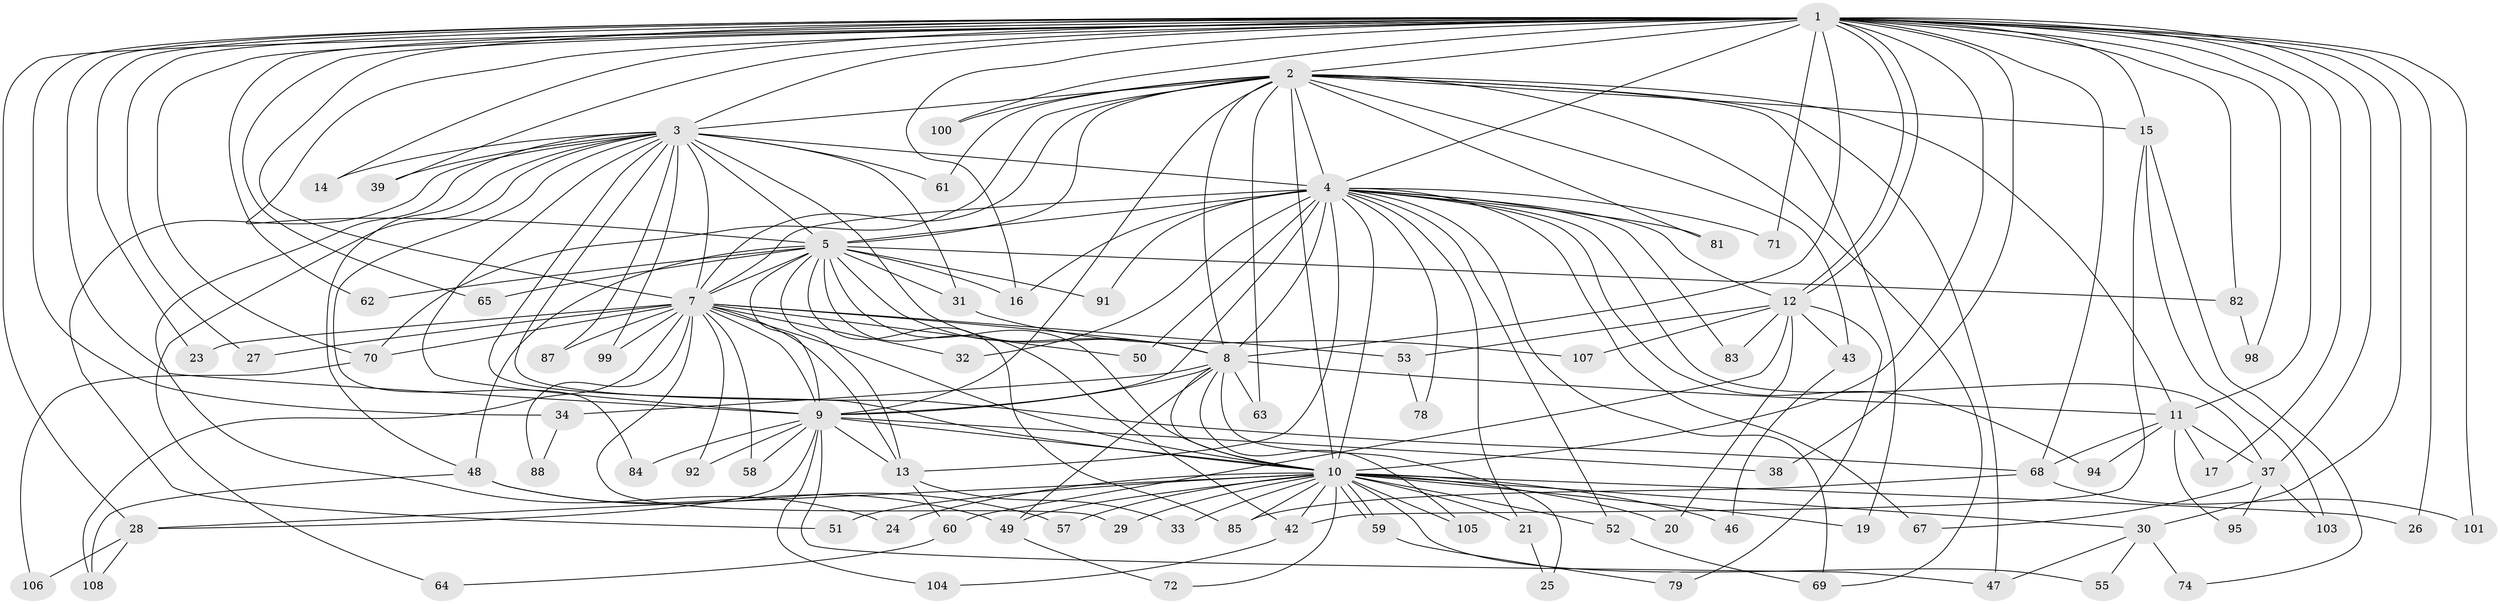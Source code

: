 // original degree distribution, {36: 0.009174311926605505, 20: 0.009174311926605505, 22: 0.009174311926605505, 24: 0.009174311926605505, 19: 0.009174311926605505, 13: 0.009174311926605505, 15: 0.009174311926605505, 17: 0.01834862385321101, 33: 0.009174311926605505, 8: 0.01834862385321101, 6: 0.01834862385321101, 2: 0.5688073394495413, 3: 0.21100917431192662, 12: 0.009174311926605505, 4: 0.07339449541284404, 5: 0.009174311926605505}
// Generated by graph-tools (version 1.1) at 2025/10/02/27/25 16:10:56]
// undirected, 84 vertices, 201 edges
graph export_dot {
graph [start="1"]
  node [color=gray90,style=filled];
  1 [super="+18"];
  2 [super="+77"];
  3 [super="+35"];
  4 [super="+6"];
  5 [super="+36"];
  7 [super="+22"];
  8 [super="+93"];
  9 [super="+45"];
  10 [super="+73"];
  11;
  12 [super="+56"];
  13 [super="+76"];
  14;
  15 [super="+97"];
  16 [super="+90"];
  17;
  19;
  20;
  21;
  23;
  24;
  25;
  26 [super="+66"];
  27;
  28 [super="+40"];
  29;
  30 [super="+41"];
  31;
  32;
  33;
  34;
  37 [super="+44"];
  38;
  39;
  42 [super="+75"];
  43;
  46;
  47 [super="+54"];
  48 [super="+89"];
  49;
  50;
  51;
  52;
  53;
  55;
  57;
  58;
  59;
  60;
  61;
  62;
  63;
  64;
  65;
  67;
  68 [super="+96"];
  69 [super="+86"];
  70 [super="+80"];
  71;
  72;
  74;
  78;
  79;
  81;
  82;
  83;
  84;
  85 [super="+102"];
  87;
  88;
  91;
  92;
  94;
  95;
  98;
  99;
  100;
  101;
  103;
  104;
  105;
  106;
  107;
  108 [super="+109"];
  1 -- 2;
  1 -- 3;
  1 -- 4 [weight=2];
  1 -- 5;
  1 -- 7;
  1 -- 8;
  1 -- 9;
  1 -- 10 [weight=2];
  1 -- 11;
  1 -- 12;
  1 -- 12;
  1 -- 14;
  1 -- 15 [weight=2];
  1 -- 16;
  1 -- 17;
  1 -- 23;
  1 -- 26;
  1 -- 27;
  1 -- 30 [weight=2];
  1 -- 34;
  1 -- 37;
  1 -- 38;
  1 -- 39;
  1 -- 62;
  1 -- 65;
  1 -- 68;
  1 -- 71;
  1 -- 82;
  1 -- 98;
  1 -- 100;
  1 -- 101;
  1 -- 28;
  1 -- 70;
  2 -- 3;
  2 -- 4 [weight=2];
  2 -- 5;
  2 -- 7;
  2 -- 8;
  2 -- 9;
  2 -- 10;
  2 -- 15;
  2 -- 19;
  2 -- 43;
  2 -- 47;
  2 -- 61;
  2 -- 63;
  2 -- 69;
  2 -- 70;
  2 -- 81;
  2 -- 100;
  2 -- 11;
  3 -- 4 [weight=2];
  3 -- 5;
  3 -- 7;
  3 -- 8 [weight=2];
  3 -- 9;
  3 -- 10;
  3 -- 14;
  3 -- 24;
  3 -- 31;
  3 -- 39;
  3 -- 48;
  3 -- 51;
  3 -- 61;
  3 -- 64;
  3 -- 68;
  3 -- 84;
  3 -- 87;
  3 -- 99;
  4 -- 5 [weight=2];
  4 -- 7 [weight=3];
  4 -- 8 [weight=3];
  4 -- 9 [weight=2];
  4 -- 10 [weight=3];
  4 -- 16;
  4 -- 21;
  4 -- 32;
  4 -- 52;
  4 -- 67;
  4 -- 69;
  4 -- 78;
  4 -- 81;
  4 -- 91;
  4 -- 71;
  4 -- 50;
  4 -- 83;
  4 -- 94;
  4 -- 12;
  4 -- 13;
  4 -- 37;
  5 -- 7 [weight=2];
  5 -- 8;
  5 -- 9;
  5 -- 10;
  5 -- 13;
  5 -- 31;
  5 -- 48;
  5 -- 62;
  5 -- 65;
  5 -- 82;
  5 -- 85;
  5 -- 91;
  5 -- 16;
  5 -- 42;
  7 -- 8;
  7 -- 9;
  7 -- 10;
  7 -- 13;
  7 -- 27;
  7 -- 32;
  7 -- 70;
  7 -- 88;
  7 -- 99;
  7 -- 108;
  7 -- 50;
  7 -- 23;
  7 -- 53;
  7 -- 87;
  7 -- 58;
  7 -- 92;
  7 -- 29;
  8 -- 9;
  8 -- 10;
  8 -- 11;
  8 -- 25;
  8 -- 34;
  8 -- 49;
  8 -- 63;
  8 -- 105;
  9 -- 10;
  9 -- 28;
  9 -- 38;
  9 -- 58;
  9 -- 84;
  9 -- 92;
  9 -- 104;
  9 -- 47;
  9 -- 13;
  10 -- 19;
  10 -- 20;
  10 -- 21;
  10 -- 24;
  10 -- 26 [weight=2];
  10 -- 28;
  10 -- 29;
  10 -- 33;
  10 -- 42;
  10 -- 46;
  10 -- 49;
  10 -- 51;
  10 -- 52;
  10 -- 55;
  10 -- 57;
  10 -- 59;
  10 -- 59;
  10 -- 72;
  10 -- 85;
  10 -- 105;
  10 -- 30;
  11 -- 17;
  11 -- 37;
  11 -- 94;
  11 -- 95;
  11 -- 68;
  12 -- 20;
  12 -- 43;
  12 -- 53;
  12 -- 79;
  12 -- 107;
  12 -- 83;
  12 -- 60;
  13 -- 33;
  13 -- 60;
  15 -- 42;
  15 -- 74;
  15 -- 103;
  21 -- 25;
  28 -- 106;
  28 -- 108;
  30 -- 47;
  30 -- 74;
  30 -- 55;
  31 -- 107;
  34 -- 88;
  37 -- 67;
  37 -- 95;
  37 -- 103;
  42 -- 104;
  43 -- 46;
  48 -- 57;
  48 -- 108;
  48 -- 49;
  49 -- 72;
  52 -- 69;
  53 -- 78;
  59 -- 79;
  60 -- 64;
  68 -- 101;
  68 -- 85;
  70 -- 106;
  82 -- 98;
}
